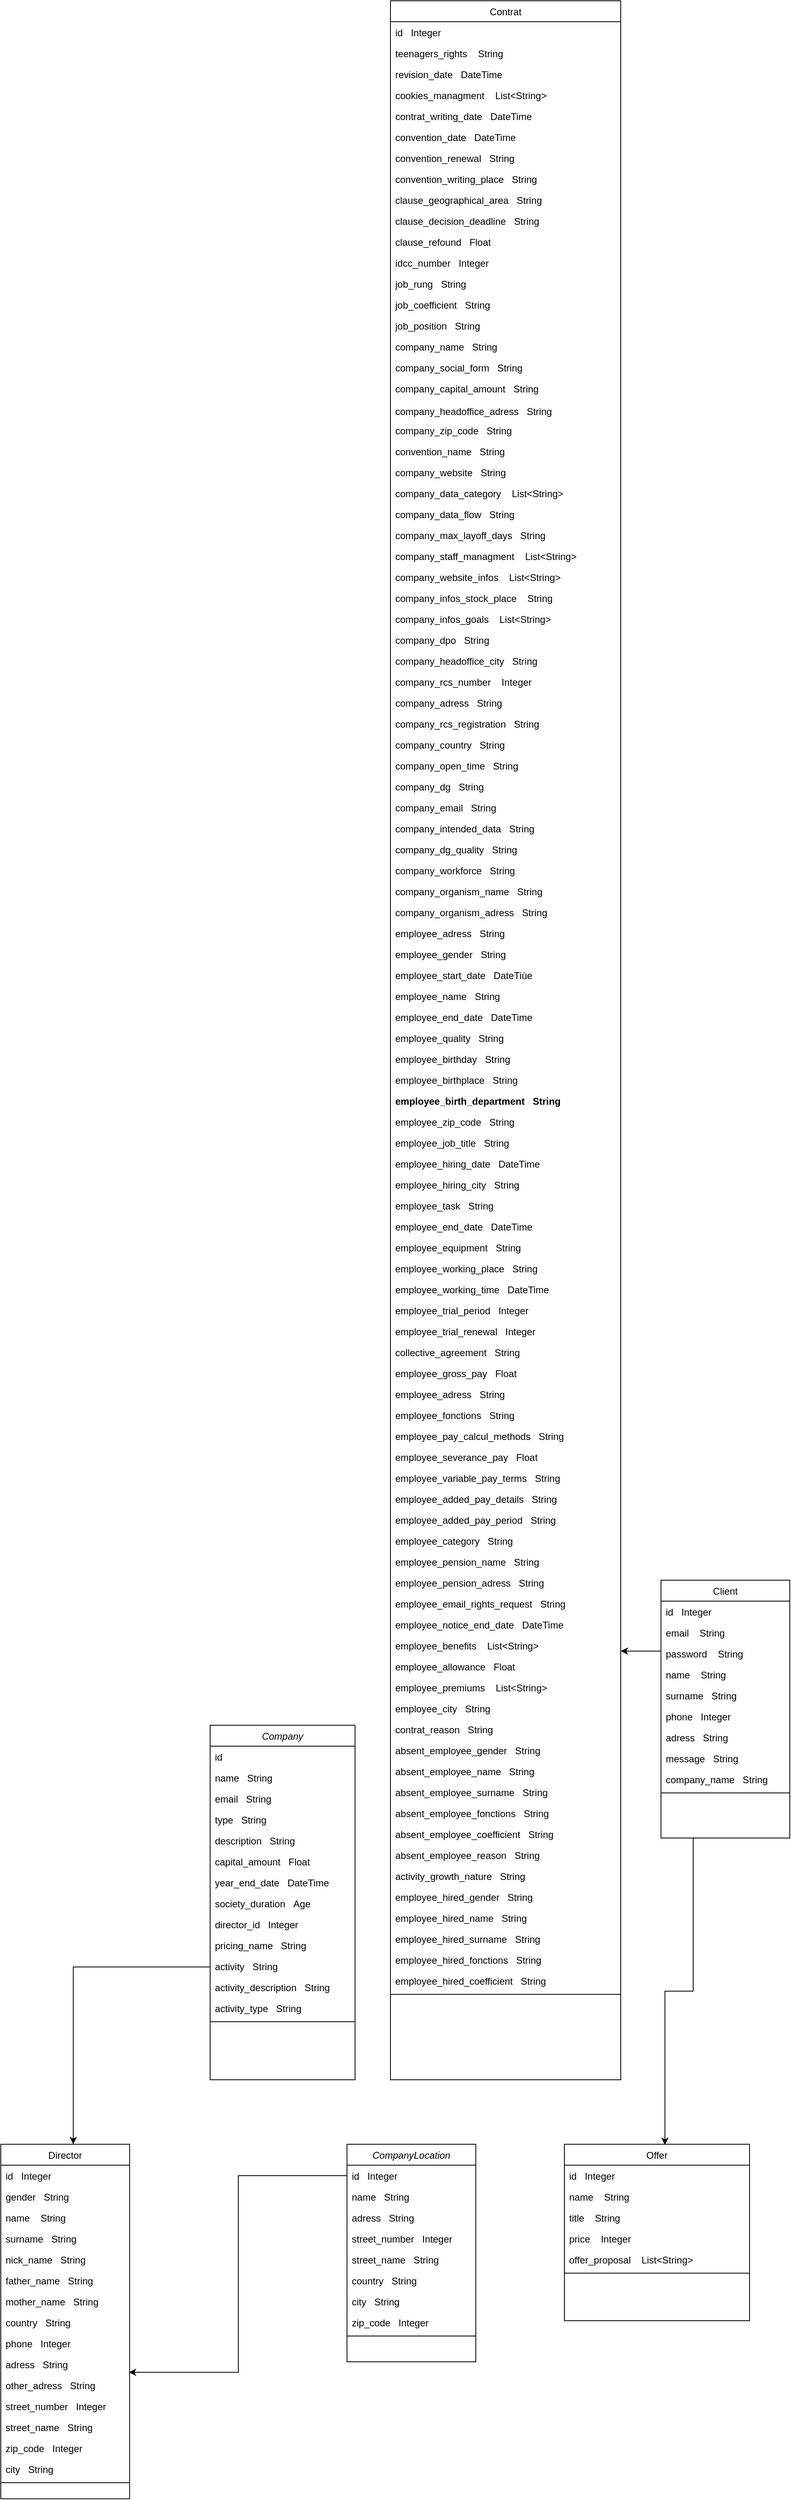 <mxfile version="21.5.0" type="github">
  <diagram id="C5RBs43oDa-KdzZeNtuy" name="Page-1">
    <mxGraphModel dx="1434" dy="3037" grid="1" gridSize="10" guides="1" tooltips="1" connect="1" arrows="1" fold="1" page="1" pageScale="1" pageWidth="827" pageHeight="1169" math="0" shadow="0">
      <root>
        <mxCell id="WIyWlLk6GJQsqaUBKTNV-0" />
        <mxCell id="WIyWlLk6GJQsqaUBKTNV-1" parent="WIyWlLk6GJQsqaUBKTNV-0" />
        <mxCell id="Q6SaiGtCZaNp9TXGjLjc-2" style="edgeStyle=orthogonalEdgeStyle;rounded=0;orthogonalLoop=1;jettySize=auto;html=1;entryX=0.675;entryY=0;entryDx=0;entryDy=0;entryPerimeter=0;exitX=0;exitY=0.269;exitDx=0;exitDy=0;exitPerimeter=0;" edge="1" parent="WIyWlLk6GJQsqaUBKTNV-1" source="3_JIYGMOuchRpUuccZof-4">
          <mxGeometry relative="1" as="geometry">
            <mxPoint x="310" y="383" as="sourcePoint" />
            <mxPoint x="150" y="530" as="targetPoint" />
            <Array as="points">
              <mxPoint x="310" y="310" />
              <mxPoint x="151" y="310" />
            </Array>
          </mxGeometry>
        </mxCell>
        <mxCell id="zkfFHV4jXpPFQw0GAbJ--0" value="Company" style="swimlane;fontStyle=2;align=center;verticalAlign=top;childLayout=stackLayout;horizontal=1;startSize=26;horizontalStack=0;resizeParent=1;resizeLast=0;collapsible=1;marginBottom=0;rounded=0;shadow=0;strokeWidth=1;" parent="WIyWlLk6GJQsqaUBKTNV-1" vertex="1">
          <mxGeometry x="320" y="10" width="180" height="440" as="geometry">
            <mxRectangle x="230" y="140" width="160" height="26" as="alternateBounds" />
          </mxGeometry>
        </mxCell>
        <mxCell id="zkfFHV4jXpPFQw0GAbJ--1" value="id" style="text;align=left;verticalAlign=top;spacingLeft=4;spacingRight=4;overflow=hidden;rotatable=0;points=[[0,0.5],[1,0.5]];portConstraint=eastwest;" parent="zkfFHV4jXpPFQw0GAbJ--0" vertex="1">
          <mxGeometry y="26" width="180" height="26" as="geometry" />
        </mxCell>
        <mxCell id="3_JIYGMOuchRpUuccZof-3" value="name   String" style="text;align=left;verticalAlign=top;spacingLeft=4;spacingRight=4;overflow=hidden;rotatable=0;points=[[0,0.5],[1,0.5]];portConstraint=eastwest;" parent="zkfFHV4jXpPFQw0GAbJ--0" vertex="1">
          <mxGeometry y="52" width="180" height="26" as="geometry" />
        </mxCell>
        <mxCell id="zkfFHV4jXpPFQw0GAbJ--3" value="email   String" style="text;align=left;verticalAlign=top;spacingLeft=4;spacingRight=4;overflow=hidden;rotatable=0;points=[[0,0.5],[1,0.5]];portConstraint=eastwest;rounded=0;shadow=0;html=0;" parent="zkfFHV4jXpPFQw0GAbJ--0" vertex="1">
          <mxGeometry y="78" width="180" height="26" as="geometry" />
        </mxCell>
        <mxCell id="3_JIYGMOuchRpUuccZof-130" value="type   String" style="text;align=left;verticalAlign=top;spacingLeft=4;spacingRight=4;overflow=hidden;rotatable=0;points=[[0,0.5],[1,0.5]];portConstraint=eastwest;rounded=0;shadow=0;html=0;" parent="zkfFHV4jXpPFQw0GAbJ--0" vertex="1">
          <mxGeometry y="104" width="180" height="26" as="geometry" />
        </mxCell>
        <mxCell id="3_JIYGMOuchRpUuccZof-131" value="description   String" style="text;align=left;verticalAlign=top;spacingLeft=4;spacingRight=4;overflow=hidden;rotatable=0;points=[[0,0.5],[1,0.5]];portConstraint=eastwest;rounded=0;shadow=0;html=0;" parent="zkfFHV4jXpPFQw0GAbJ--0" vertex="1">
          <mxGeometry y="130" width="180" height="26" as="geometry" />
        </mxCell>
        <mxCell id="3_JIYGMOuchRpUuccZof-20" value="capital_amount   Float" style="text;align=left;verticalAlign=top;spacingLeft=4;spacingRight=4;overflow=hidden;rotatable=0;points=[[0,0.5],[1,0.5]];portConstraint=eastwest;rounded=0;shadow=0;html=0;" parent="zkfFHV4jXpPFQw0GAbJ--0" vertex="1">
          <mxGeometry y="156" width="180" height="26" as="geometry" />
        </mxCell>
        <mxCell id="3_JIYGMOuchRpUuccZof-90" value="year_end_date   DateTime" style="text;align=left;verticalAlign=top;spacingLeft=4;spacingRight=4;overflow=hidden;rotatable=0;points=[[0,0.5],[1,0.5]];portConstraint=eastwest;rounded=0;shadow=0;html=0;" parent="zkfFHV4jXpPFQw0GAbJ--0" vertex="1">
          <mxGeometry y="182" width="180" height="26" as="geometry" />
        </mxCell>
        <mxCell id="3_JIYGMOuchRpUuccZof-138" value="society_duration   Age" style="text;align=left;verticalAlign=top;spacingLeft=4;spacingRight=4;overflow=hidden;rotatable=0;points=[[0,0.5],[1,0.5]];portConstraint=eastwest;rounded=0;shadow=0;html=0;" parent="zkfFHV4jXpPFQw0GAbJ--0" vertex="1">
          <mxGeometry y="208" width="180" height="26" as="geometry" />
        </mxCell>
        <mxCell id="3_JIYGMOuchRpUuccZof-91" value="director_id   Integer" style="text;align=left;verticalAlign=top;spacingLeft=4;spacingRight=4;overflow=hidden;rotatable=0;points=[[0,0.5],[1,0.5]];portConstraint=eastwest;rounded=0;shadow=0;html=0;" parent="zkfFHV4jXpPFQw0GAbJ--0" vertex="1">
          <mxGeometry y="234" width="180" height="26" as="geometry" />
        </mxCell>
        <mxCell id="3_JIYGMOuchRpUuccZof-140" value="pricing_name   String" style="text;align=left;verticalAlign=top;spacingLeft=4;spacingRight=4;overflow=hidden;rotatable=0;points=[[0,0.5],[1,0.5]];portConstraint=eastwest;rounded=0;shadow=0;html=0;" parent="zkfFHV4jXpPFQw0GAbJ--0" vertex="1">
          <mxGeometry y="260" width="180" height="26" as="geometry" />
        </mxCell>
        <mxCell id="zkfFHV4jXpPFQw0GAbJ--2" value="activity   String" style="text;align=left;verticalAlign=top;spacingLeft=4;spacingRight=4;overflow=hidden;rotatable=0;points=[[0,0.5],[1,0.5]];portConstraint=eastwest;rounded=0;shadow=0;html=0;" parent="zkfFHV4jXpPFQw0GAbJ--0" vertex="1">
          <mxGeometry y="286" width="180" height="26" as="geometry" />
        </mxCell>
        <mxCell id="3_JIYGMOuchRpUuccZof-5" value="activity_description   String" style="text;align=left;verticalAlign=top;spacingLeft=4;spacingRight=4;overflow=hidden;rotatable=0;points=[[0,0.5],[1,0.5]];portConstraint=eastwest;rounded=0;shadow=0;html=0;" parent="zkfFHV4jXpPFQw0GAbJ--0" vertex="1">
          <mxGeometry y="312" width="180" height="26" as="geometry" />
        </mxCell>
        <mxCell id="3_JIYGMOuchRpUuccZof-4" value="activity_type   String" style="text;align=left;verticalAlign=top;spacingLeft=4;spacingRight=4;overflow=hidden;rotatable=0;points=[[0,0.5],[1,0.5]];portConstraint=eastwest;rounded=0;shadow=0;html=0;" parent="zkfFHV4jXpPFQw0GAbJ--0" vertex="1">
          <mxGeometry y="338" width="180" height="26" as="geometry" />
        </mxCell>
        <mxCell id="zkfFHV4jXpPFQw0GAbJ--4" value="" style="line;html=1;strokeWidth=1;align=left;verticalAlign=middle;spacingTop=-1;spacingLeft=3;spacingRight=3;rotatable=0;labelPosition=right;points=[];portConstraint=eastwest;" parent="zkfFHV4jXpPFQw0GAbJ--0" vertex="1">
          <mxGeometry y="364" width="180" height="8" as="geometry" />
        </mxCell>
        <mxCell id="zkfFHV4jXpPFQw0GAbJ--6" value="Director" style="swimlane;fontStyle=0;align=center;verticalAlign=top;childLayout=stackLayout;horizontal=1;startSize=26;horizontalStack=0;resizeParent=1;resizeLast=0;collapsible=1;marginBottom=0;rounded=0;shadow=0;strokeWidth=1;" parent="WIyWlLk6GJQsqaUBKTNV-1" vertex="1">
          <mxGeometry x="60" y="530" width="160" height="440" as="geometry">
            <mxRectangle x="130" y="380" width="160" height="26" as="alternateBounds" />
          </mxGeometry>
        </mxCell>
        <mxCell id="zkfFHV4jXpPFQw0GAbJ--7" value="id   Integer" style="text;align=left;verticalAlign=top;spacingLeft=4;spacingRight=4;overflow=hidden;rotatable=0;points=[[0,0.5],[1,0.5]];portConstraint=eastwest;" parent="zkfFHV4jXpPFQw0GAbJ--6" vertex="1">
          <mxGeometry y="26" width="160" height="26" as="geometry" />
        </mxCell>
        <mxCell id="3_JIYGMOuchRpUuccZof-53" value="gender   String" style="text;align=left;verticalAlign=top;spacingLeft=4;spacingRight=4;overflow=hidden;rotatable=0;points=[[0,0.5],[1,0.5]];portConstraint=eastwest;" parent="zkfFHV4jXpPFQw0GAbJ--6" vertex="1">
          <mxGeometry y="52" width="160" height="26" as="geometry" />
        </mxCell>
        <mxCell id="zkfFHV4jXpPFQw0GAbJ--8" value="name    String" style="text;align=left;verticalAlign=top;spacingLeft=4;spacingRight=4;overflow=hidden;rotatable=0;points=[[0,0.5],[1,0.5]];portConstraint=eastwest;rounded=0;shadow=0;html=0;" parent="zkfFHV4jXpPFQw0GAbJ--6" vertex="1">
          <mxGeometry y="78" width="160" height="26" as="geometry" />
        </mxCell>
        <mxCell id="3_JIYGMOuchRpUuccZof-8" value="surname   String" style="text;align=left;verticalAlign=top;spacingLeft=4;spacingRight=4;overflow=hidden;rotatable=0;points=[[0,0.5],[1,0.5]];portConstraint=eastwest;rounded=0;shadow=0;html=0;" parent="zkfFHV4jXpPFQw0GAbJ--6" vertex="1">
          <mxGeometry y="104" width="160" height="26" as="geometry" />
        </mxCell>
        <mxCell id="3_JIYGMOuchRpUuccZof-9" value="nick_name   String" style="text;align=left;verticalAlign=top;spacingLeft=4;spacingRight=4;overflow=hidden;rotatable=0;points=[[0,0.5],[1,0.5]];portConstraint=eastwest;rounded=0;shadow=0;html=0;" parent="zkfFHV4jXpPFQw0GAbJ--6" vertex="1">
          <mxGeometry y="130" width="160" height="26" as="geometry" />
        </mxCell>
        <mxCell id="3_JIYGMOuchRpUuccZof-10" value="father_name   String" style="text;align=left;verticalAlign=top;spacingLeft=4;spacingRight=4;overflow=hidden;rotatable=0;points=[[0,0.5],[1,0.5]];portConstraint=eastwest;rounded=0;shadow=0;html=0;" parent="zkfFHV4jXpPFQw0GAbJ--6" vertex="1">
          <mxGeometry y="156" width="160" height="26" as="geometry" />
        </mxCell>
        <mxCell id="3_JIYGMOuchRpUuccZof-11" value="mother_name   String" style="text;align=left;verticalAlign=top;spacingLeft=4;spacingRight=4;overflow=hidden;rotatable=0;points=[[0,0.5],[1,0.5]];portConstraint=eastwest;rounded=0;shadow=0;html=0;" parent="zkfFHV4jXpPFQw0GAbJ--6" vertex="1">
          <mxGeometry y="182" width="160" height="26" as="geometry" />
        </mxCell>
        <mxCell id="3_JIYGMOuchRpUuccZof-13" value="country   String" style="text;align=left;verticalAlign=top;spacingLeft=4;spacingRight=4;overflow=hidden;rotatable=0;points=[[0,0.5],[1,0.5]];portConstraint=eastwest;rounded=0;shadow=0;html=0;" parent="zkfFHV4jXpPFQw0GAbJ--6" vertex="1">
          <mxGeometry y="208" width="160" height="26" as="geometry" />
        </mxCell>
        <mxCell id="3_JIYGMOuchRpUuccZof-109" value="phone   Integer" style="text;align=left;verticalAlign=top;spacingLeft=4;spacingRight=4;overflow=hidden;rotatable=0;points=[[0,0.5],[1,0.5]];portConstraint=eastwest;rounded=0;shadow=0;html=0;" parent="zkfFHV4jXpPFQw0GAbJ--6" vertex="1">
          <mxGeometry y="234" width="160" height="26" as="geometry" />
        </mxCell>
        <mxCell id="3_JIYGMOuchRpUuccZof-14" value="adress   String" style="text;align=left;verticalAlign=top;spacingLeft=4;spacingRight=4;overflow=hidden;rotatable=0;points=[[0,0.5],[1,0.5]];portConstraint=eastwest;rounded=0;shadow=0;html=0;" parent="zkfFHV4jXpPFQw0GAbJ--6" vertex="1">
          <mxGeometry y="260" width="160" height="26" as="geometry" />
        </mxCell>
        <mxCell id="3_JIYGMOuchRpUuccZof-15" value="other_adress   String" style="text;align=left;verticalAlign=top;spacingLeft=4;spacingRight=4;overflow=hidden;rotatable=0;points=[[0,0.5],[1,0.5]];portConstraint=eastwest;rounded=0;shadow=0;html=0;" parent="zkfFHV4jXpPFQw0GAbJ--6" vertex="1">
          <mxGeometry y="286" width="160" height="26" as="geometry" />
        </mxCell>
        <mxCell id="3_JIYGMOuchRpUuccZof-16" value="street_number   Integer" style="text;align=left;verticalAlign=top;spacingLeft=4;spacingRight=4;overflow=hidden;rotatable=0;points=[[0,0.5],[1,0.5]];portConstraint=eastwest;rounded=0;shadow=0;html=0;" parent="zkfFHV4jXpPFQw0GAbJ--6" vertex="1">
          <mxGeometry y="312" width="160" height="26" as="geometry" />
        </mxCell>
        <mxCell id="3_JIYGMOuchRpUuccZof-18" value="street_name   String" style="text;align=left;verticalAlign=top;spacingLeft=4;spacingRight=4;overflow=hidden;rotatable=0;points=[[0,0.5],[1,0.5]];portConstraint=eastwest;rounded=0;shadow=0;html=0;" parent="zkfFHV4jXpPFQw0GAbJ--6" vertex="1">
          <mxGeometry y="338" width="160" height="26" as="geometry" />
        </mxCell>
        <mxCell id="3_JIYGMOuchRpUuccZof-19" value="zip_code   Integer" style="text;align=left;verticalAlign=top;spacingLeft=4;spacingRight=4;overflow=hidden;rotatable=0;points=[[0,0.5],[1,0.5]];portConstraint=eastwest;rounded=0;shadow=0;html=0;" parent="zkfFHV4jXpPFQw0GAbJ--6" vertex="1">
          <mxGeometry y="364" width="160" height="26" as="geometry" />
        </mxCell>
        <mxCell id="3_JIYGMOuchRpUuccZof-17" value="city   String" style="text;align=left;verticalAlign=top;spacingLeft=4;spacingRight=4;overflow=hidden;rotatable=0;points=[[0,0.5],[1,0.5]];portConstraint=eastwest;rounded=0;shadow=0;html=0;" parent="zkfFHV4jXpPFQw0GAbJ--6" vertex="1">
          <mxGeometry y="390" width="160" height="26" as="geometry" />
        </mxCell>
        <mxCell id="zkfFHV4jXpPFQw0GAbJ--9" value="" style="line;html=1;strokeWidth=1;align=left;verticalAlign=middle;spacingTop=-1;spacingLeft=3;spacingRight=3;rotatable=0;labelPosition=right;points=[];portConstraint=eastwest;" parent="zkfFHV4jXpPFQw0GAbJ--6" vertex="1">
          <mxGeometry y="416" width="160" height="8" as="geometry" />
        </mxCell>
        <mxCell id="3_JIYGMOuchRpUuccZof-56" value="CompanyLocation" style="swimlane;fontStyle=2;align=center;verticalAlign=top;childLayout=stackLayout;horizontal=1;startSize=26;horizontalStack=0;resizeParent=1;resizeLast=0;collapsible=1;marginBottom=0;rounded=0;shadow=0;strokeWidth=1;" parent="WIyWlLk6GJQsqaUBKTNV-1" vertex="1">
          <mxGeometry x="490" y="530" width="160" height="270" as="geometry">
            <mxRectangle x="230" y="140" width="160" height="26" as="alternateBounds" />
          </mxGeometry>
        </mxCell>
        <mxCell id="3_JIYGMOuchRpUuccZof-57" value="id   Integer" style="text;align=left;verticalAlign=top;spacingLeft=4;spacingRight=4;overflow=hidden;rotatable=0;points=[[0,0.5],[1,0.5]];portConstraint=eastwest;" parent="3_JIYGMOuchRpUuccZof-56" vertex="1">
          <mxGeometry y="26" width="160" height="26" as="geometry" />
        </mxCell>
        <mxCell id="3_JIYGMOuchRpUuccZof-58" value="name   String" style="text;align=left;verticalAlign=top;spacingLeft=4;spacingRight=4;overflow=hidden;rotatable=0;points=[[0,0.5],[1,0.5]];portConstraint=eastwest;" parent="3_JIYGMOuchRpUuccZof-56" vertex="1">
          <mxGeometry y="52" width="160" height="26" as="geometry" />
        </mxCell>
        <mxCell id="3_JIYGMOuchRpUuccZof-59" value="adress   String" style="text;align=left;verticalAlign=top;spacingLeft=4;spacingRight=4;overflow=hidden;rotatable=0;points=[[0,0.5],[1,0.5]];portConstraint=eastwest;rounded=0;shadow=0;html=0;" parent="3_JIYGMOuchRpUuccZof-56" vertex="1">
          <mxGeometry y="78" width="160" height="26" as="geometry" />
        </mxCell>
        <mxCell id="3_JIYGMOuchRpUuccZof-84" value="street_number   Integer" style="text;align=left;verticalAlign=top;spacingLeft=4;spacingRight=4;overflow=hidden;rotatable=0;points=[[0,0.5],[1,0.5]];portConstraint=eastwest;rounded=0;shadow=0;html=0;" parent="3_JIYGMOuchRpUuccZof-56" vertex="1">
          <mxGeometry y="104" width="160" height="26" as="geometry" />
        </mxCell>
        <mxCell id="3_JIYGMOuchRpUuccZof-85" value="street_name   String" style="text;align=left;verticalAlign=top;spacingLeft=4;spacingRight=4;overflow=hidden;rotatable=0;points=[[0,0.5],[1,0.5]];portConstraint=eastwest;rounded=0;shadow=0;html=0;" parent="3_JIYGMOuchRpUuccZof-56" vertex="1">
          <mxGeometry y="130" width="160" height="26" as="geometry" />
        </mxCell>
        <mxCell id="3_JIYGMOuchRpUuccZof-82" value="country   String" style="text;align=left;verticalAlign=top;spacingLeft=4;spacingRight=4;overflow=hidden;rotatable=0;points=[[0,0.5],[1,0.5]];portConstraint=eastwest;" parent="3_JIYGMOuchRpUuccZof-56" vertex="1">
          <mxGeometry y="156" width="160" height="26" as="geometry" />
        </mxCell>
        <mxCell id="3_JIYGMOuchRpUuccZof-87" value="city   String" style="text;align=left;verticalAlign=top;spacingLeft=4;spacingRight=4;overflow=hidden;rotatable=0;points=[[0,0.5],[1,0.5]];portConstraint=eastwest;" parent="3_JIYGMOuchRpUuccZof-56" vertex="1">
          <mxGeometry y="182" width="160" height="26" as="geometry" />
        </mxCell>
        <mxCell id="3_JIYGMOuchRpUuccZof-86" value="zip_code   Integer" style="text;align=left;verticalAlign=top;spacingLeft=4;spacingRight=4;overflow=hidden;rotatable=0;points=[[0,0.5],[1,0.5]];portConstraint=eastwest;rounded=0;shadow=0;html=0;" parent="3_JIYGMOuchRpUuccZof-56" vertex="1">
          <mxGeometry y="208" width="160" height="26" as="geometry" />
        </mxCell>
        <mxCell id="3_JIYGMOuchRpUuccZof-60" value="" style="line;html=1;strokeWidth=1;align=left;verticalAlign=middle;spacingTop=-1;spacingLeft=3;spacingRight=3;rotatable=0;labelPosition=right;points=[];portConstraint=eastwest;" parent="3_JIYGMOuchRpUuccZof-56" vertex="1">
          <mxGeometry y="234" width="160" height="8" as="geometry" />
        </mxCell>
        <mxCell id="3_JIYGMOuchRpUuccZof-92" value="Offer" style="swimlane;fontStyle=0;align=center;verticalAlign=top;childLayout=stackLayout;horizontal=1;startSize=26;horizontalStack=0;resizeParent=1;resizeLast=0;collapsible=1;marginBottom=0;rounded=0;shadow=0;strokeWidth=1;" parent="WIyWlLk6GJQsqaUBKTNV-1" vertex="1">
          <mxGeometry x="760" y="530" width="230" height="219" as="geometry">
            <mxRectangle x="630" y="30" width="160" height="26" as="alternateBounds" />
          </mxGeometry>
        </mxCell>
        <mxCell id="3_JIYGMOuchRpUuccZof-93" value="id   Integer" style="text;align=left;verticalAlign=top;spacingLeft=4;spacingRight=4;overflow=hidden;rotatable=0;points=[[0,0.5],[1,0.5]];portConstraint=eastwest;" parent="3_JIYGMOuchRpUuccZof-92" vertex="1">
          <mxGeometry y="26" width="230" height="26" as="geometry" />
        </mxCell>
        <mxCell id="3_JIYGMOuchRpUuccZof-129" value="name    String" style="text;align=left;verticalAlign=top;spacingLeft=4;spacingRight=4;overflow=hidden;rotatable=0;points=[[0,0.5],[1,0.5]];portConstraint=eastwest;rounded=0;shadow=0;html=0;" parent="3_JIYGMOuchRpUuccZof-92" vertex="1">
          <mxGeometry y="52" width="230" height="26" as="geometry" />
        </mxCell>
        <mxCell id="3_JIYGMOuchRpUuccZof-94" value="title    String" style="text;align=left;verticalAlign=top;spacingLeft=4;spacingRight=4;overflow=hidden;rotatable=0;points=[[0,0.5],[1,0.5]];portConstraint=eastwest;rounded=0;shadow=0;html=0;" parent="3_JIYGMOuchRpUuccZof-92" vertex="1">
          <mxGeometry y="78" width="230" height="26" as="geometry" />
        </mxCell>
        <mxCell id="3_JIYGMOuchRpUuccZof-95" value="price    Integer" style="text;align=left;verticalAlign=top;spacingLeft=4;spacingRight=4;overflow=hidden;rotatable=0;points=[[0,0.5],[1,0.5]];portConstraint=eastwest;rounded=0;shadow=0;html=0;" parent="3_JIYGMOuchRpUuccZof-92" vertex="1">
          <mxGeometry y="104" width="230" height="26" as="geometry" />
        </mxCell>
        <mxCell id="3_JIYGMOuchRpUuccZof-96" value="offer_proposal    List&lt;String&gt;" style="text;align=left;verticalAlign=top;spacingLeft=4;spacingRight=4;overflow=hidden;rotatable=0;points=[[0,0.5],[1,0.5]];portConstraint=eastwest;rounded=0;shadow=0;html=0;" parent="3_JIYGMOuchRpUuccZof-92" vertex="1">
          <mxGeometry y="130" width="230" height="26" as="geometry" />
        </mxCell>
        <mxCell id="3_JIYGMOuchRpUuccZof-97" value="" style="line;html=1;strokeWidth=1;align=left;verticalAlign=middle;spacingTop=-1;spacingLeft=3;spacingRight=3;rotatable=0;labelPosition=right;points=[];portConstraint=eastwest;" parent="3_JIYGMOuchRpUuccZof-92" vertex="1">
          <mxGeometry y="156" width="230" height="8" as="geometry" />
        </mxCell>
        <mxCell id="Q6SaiGtCZaNp9TXGjLjc-1" style="edgeStyle=orthogonalEdgeStyle;rounded=0;orthogonalLoop=1;jettySize=auto;html=1;exitX=0.25;exitY=1;exitDx=0;exitDy=0;entryX=0.543;entryY=0.004;entryDx=0;entryDy=0;entryPerimeter=0;" edge="1" parent="WIyWlLk6GJQsqaUBKTNV-1" source="3_JIYGMOuchRpUuccZof-100" target="3_JIYGMOuchRpUuccZof-92">
          <mxGeometry relative="1" as="geometry" />
        </mxCell>
        <mxCell id="3_JIYGMOuchRpUuccZof-100" value="Client" style="swimlane;fontStyle=0;align=center;verticalAlign=top;childLayout=stackLayout;horizontal=1;startSize=26;horizontalStack=0;resizeParent=1;resizeLast=0;collapsible=1;marginBottom=0;rounded=0;shadow=0;strokeWidth=1;" parent="WIyWlLk6GJQsqaUBKTNV-1" vertex="1">
          <mxGeometry x="880" y="-170" width="160" height="320" as="geometry">
            <mxRectangle x="630" y="30" width="160" height="26" as="alternateBounds" />
          </mxGeometry>
        </mxCell>
        <mxCell id="3_JIYGMOuchRpUuccZof-101" value="id   Integer" style="text;align=left;verticalAlign=top;spacingLeft=4;spacingRight=4;overflow=hidden;rotatable=0;points=[[0,0.5],[1,0.5]];portConstraint=eastwest;" parent="3_JIYGMOuchRpUuccZof-100" vertex="1">
          <mxGeometry y="26" width="160" height="26" as="geometry" />
        </mxCell>
        <mxCell id="3_JIYGMOuchRpUuccZof-103" value="email    String" style="text;align=left;verticalAlign=top;spacingLeft=4;spacingRight=4;overflow=hidden;rotatable=0;points=[[0,0.5],[1,0.5]];portConstraint=eastwest;rounded=0;shadow=0;html=0;" parent="3_JIYGMOuchRpUuccZof-100" vertex="1">
          <mxGeometry y="52" width="160" height="26" as="geometry" />
        </mxCell>
        <mxCell id="3_JIYGMOuchRpUuccZof-127" style="edgeStyle=orthogonalEdgeStyle;rounded=0;orthogonalLoop=1;jettySize=auto;html=1;exitX=0;exitY=0.5;exitDx=0;exitDy=0;entryX=1;entryY=0.5;entryDx=0;entryDy=0;" parent="3_JIYGMOuchRpUuccZof-100" edge="1">
          <mxGeometry relative="1" as="geometry">
            <mxPoint y="85" as="sourcePoint" />
            <mxPoint x="-50" y="88" as="targetPoint" />
            <Array as="points">
              <mxPoint y="88" />
            </Array>
          </mxGeometry>
        </mxCell>
        <mxCell id="3_JIYGMOuchRpUuccZof-102" value="password    String" style="text;align=left;verticalAlign=top;spacingLeft=4;spacingRight=4;overflow=hidden;rotatable=0;points=[[0,0.5],[1,0.5]];portConstraint=eastwest;rounded=0;shadow=0;html=0;" parent="3_JIYGMOuchRpUuccZof-100" vertex="1">
          <mxGeometry y="78" width="160" height="26" as="geometry" />
        </mxCell>
        <mxCell id="3_JIYGMOuchRpUuccZof-110" value="name    String" style="text;align=left;verticalAlign=top;spacingLeft=4;spacingRight=4;overflow=hidden;rotatable=0;points=[[0,0.5],[1,0.5]];portConstraint=eastwest;rounded=0;shadow=0;html=0;" parent="3_JIYGMOuchRpUuccZof-100" vertex="1">
          <mxGeometry y="104" width="160" height="26" as="geometry" />
        </mxCell>
        <mxCell id="3_JIYGMOuchRpUuccZof-116" value="surname   String" style="text;align=left;verticalAlign=top;spacingLeft=4;spacingRight=4;overflow=hidden;rotatable=0;points=[[0,0.5],[1,0.5]];portConstraint=eastwest;rounded=0;shadow=0;html=0;" parent="3_JIYGMOuchRpUuccZof-100" vertex="1">
          <mxGeometry y="130" width="160" height="26" as="geometry" />
        </mxCell>
        <mxCell id="3_JIYGMOuchRpUuccZof-112" value="phone   Integer" style="text;align=left;verticalAlign=top;spacingLeft=4;spacingRight=4;overflow=hidden;rotatable=0;points=[[0,0.5],[1,0.5]];portConstraint=eastwest;rounded=0;shadow=0;html=0;" parent="3_JIYGMOuchRpUuccZof-100" vertex="1">
          <mxGeometry y="156" width="160" height="26" as="geometry" />
        </mxCell>
        <mxCell id="3_JIYGMOuchRpUuccZof-113" value="adress   String" style="text;align=left;verticalAlign=top;spacingLeft=4;spacingRight=4;overflow=hidden;rotatable=0;points=[[0,0.5],[1,0.5]];portConstraint=eastwest;rounded=0;shadow=0;html=0;" parent="3_JIYGMOuchRpUuccZof-100" vertex="1">
          <mxGeometry y="182" width="160" height="26" as="geometry" />
        </mxCell>
        <mxCell id="3_JIYGMOuchRpUuccZof-115" value="message   String" style="text;align=left;verticalAlign=top;spacingLeft=4;spacingRight=4;overflow=hidden;rotatable=0;points=[[0,0.5],[1,0.5]];portConstraint=eastwest;rounded=0;shadow=0;html=0;" parent="3_JIYGMOuchRpUuccZof-100" vertex="1">
          <mxGeometry y="208" width="160" height="26" as="geometry" />
        </mxCell>
        <mxCell id="3_JIYGMOuchRpUuccZof-114" value="company_name   String" style="text;align=left;verticalAlign=top;spacingLeft=4;spacingRight=4;overflow=hidden;rotatable=0;points=[[0,0.5],[1,0.5]];portConstraint=eastwest;rounded=0;shadow=0;html=0;" parent="3_JIYGMOuchRpUuccZof-100" vertex="1">
          <mxGeometry y="234" width="160" height="26" as="geometry" />
        </mxCell>
        <mxCell id="3_JIYGMOuchRpUuccZof-105" value="" style="line;html=1;strokeWidth=1;align=left;verticalAlign=middle;spacingTop=-1;spacingLeft=3;spacingRight=3;rotatable=0;labelPosition=right;points=[];portConstraint=eastwest;" parent="3_JIYGMOuchRpUuccZof-100" vertex="1">
          <mxGeometry y="260" width="160" height="8" as="geometry" />
        </mxCell>
        <mxCell id="3_JIYGMOuchRpUuccZof-132" value="Contrat" style="swimlane;fontStyle=0;align=center;verticalAlign=top;childLayout=stackLayout;horizontal=1;startSize=26;horizontalStack=0;resizeParent=1;resizeLast=0;collapsible=1;marginBottom=0;rounded=0;shadow=0;strokeWidth=1;" parent="WIyWlLk6GJQsqaUBKTNV-1" vertex="1">
          <mxGeometry x="544" y="-2130" width="286" height="2580" as="geometry">
            <mxRectangle x="630" y="30" width="160" height="26" as="alternateBounds" />
          </mxGeometry>
        </mxCell>
        <mxCell id="3_JIYGMOuchRpUuccZof-133" value="id   Integer" style="text;align=left;verticalAlign=top;spacingLeft=4;spacingRight=4;overflow=hidden;rotatable=0;points=[[0,0.5],[1,0.5]];portConstraint=eastwest;" parent="3_JIYGMOuchRpUuccZof-132" vertex="1">
          <mxGeometry y="26" width="286" height="26" as="geometry" />
        </mxCell>
        <mxCell id="3_JIYGMOuchRpUuccZof-239" value="teenagers_rights    String" style="text;align=left;verticalAlign=top;spacingLeft=4;spacingRight=4;overflow=hidden;rotatable=0;points=[[0,0.5],[1,0.5]];portConstraint=eastwest;rounded=0;shadow=0;html=0;" parent="3_JIYGMOuchRpUuccZof-132" vertex="1">
          <mxGeometry y="52" width="286" height="26" as="geometry" />
        </mxCell>
        <mxCell id="3_JIYGMOuchRpUuccZof-222" value="revision_date   DateTime" style="text;align=left;verticalAlign=top;spacingLeft=4;spacingRight=4;overflow=hidden;rotatable=0;points=[[0,0.5],[1,0.5]];portConstraint=eastwest;rounded=0;shadow=0;html=0;" parent="3_JIYGMOuchRpUuccZof-132" vertex="1">
          <mxGeometry y="78" width="286" height="26" as="geometry" />
        </mxCell>
        <mxCell id="3_JIYGMOuchRpUuccZof-241" value="cookies_managment    List&lt;String&gt;" style="text;align=left;verticalAlign=top;spacingLeft=4;spacingRight=4;overflow=hidden;rotatable=0;points=[[0,0.5],[1,0.5]];portConstraint=eastwest;rounded=0;shadow=0;html=0;" parent="3_JIYGMOuchRpUuccZof-132" vertex="1">
          <mxGeometry y="104" width="286" height="26" as="geometry" />
        </mxCell>
        <mxCell id="3_JIYGMOuchRpUuccZof-206" value="contrat_writing_date   DateTime" style="text;align=left;verticalAlign=top;spacingLeft=4;spacingRight=4;overflow=hidden;rotatable=0;points=[[0,0.5],[1,0.5]];portConstraint=eastwest;rounded=0;shadow=0;html=0;" parent="3_JIYGMOuchRpUuccZof-132" vertex="1">
          <mxGeometry y="130" width="286" height="26" as="geometry" />
        </mxCell>
        <mxCell id="3_JIYGMOuchRpUuccZof-205" value="convention_date   DateTime" style="text;align=left;verticalAlign=top;spacingLeft=4;spacingRight=4;overflow=hidden;rotatable=0;points=[[0,0.5],[1,0.5]];portConstraint=eastwest;rounded=0;shadow=0;html=0;" parent="3_JIYGMOuchRpUuccZof-132" vertex="1">
          <mxGeometry y="156" width="286" height="26" as="geometry" />
        </mxCell>
        <mxCell id="3_JIYGMOuchRpUuccZof-203" value="convention_renewal   String" style="text;align=left;verticalAlign=top;spacingLeft=4;spacingRight=4;overflow=hidden;rotatable=0;points=[[0,0.5],[1,0.5]];portConstraint=eastwest;rounded=0;shadow=0;html=0;" parent="3_JIYGMOuchRpUuccZof-132" vertex="1">
          <mxGeometry y="182" width="286" height="26" as="geometry" />
        </mxCell>
        <mxCell id="3_JIYGMOuchRpUuccZof-207" value="convention_writing_place   String" style="text;align=left;verticalAlign=top;spacingLeft=4;spacingRight=4;overflow=hidden;rotatable=0;points=[[0,0.5],[1,0.5]];portConstraint=eastwest;rounded=0;shadow=0;html=0;" parent="3_JIYGMOuchRpUuccZof-132" vertex="1">
          <mxGeometry y="208" width="286" height="26" as="geometry" />
        </mxCell>
        <mxCell id="3_JIYGMOuchRpUuccZof-209" value="clause_geographical_area   String" style="text;align=left;verticalAlign=top;spacingLeft=4;spacingRight=4;overflow=hidden;rotatable=0;points=[[0,0.5],[1,0.5]];portConstraint=eastwest;rounded=0;shadow=0;html=0;" parent="3_JIYGMOuchRpUuccZof-132" vertex="1">
          <mxGeometry y="234" width="286" height="26" as="geometry" />
        </mxCell>
        <mxCell id="3_JIYGMOuchRpUuccZof-211" value="clause_decision_deadline   String" style="text;align=left;verticalAlign=top;spacingLeft=4;spacingRight=4;overflow=hidden;rotatable=0;points=[[0,0.5],[1,0.5]];portConstraint=eastwest;rounded=0;shadow=0;html=0;" parent="3_JIYGMOuchRpUuccZof-132" vertex="1">
          <mxGeometry y="260" width="286" height="26" as="geometry" />
        </mxCell>
        <mxCell id="3_JIYGMOuchRpUuccZof-212" value="clause_refound   Float" style="text;align=left;verticalAlign=top;spacingLeft=4;spacingRight=4;overflow=hidden;rotatable=0;points=[[0,0.5],[1,0.5]];portConstraint=eastwest;rounded=0;shadow=0;html=0;" parent="3_JIYGMOuchRpUuccZof-132" vertex="1">
          <mxGeometry y="286" width="286" height="26" as="geometry" />
        </mxCell>
        <mxCell id="3_JIYGMOuchRpUuccZof-166" value="idcc_number   Integer" style="text;align=left;verticalAlign=top;spacingLeft=4;spacingRight=4;overflow=hidden;rotatable=0;points=[[0,0.5],[1,0.5]];portConstraint=eastwest;rounded=0;shadow=0;html=0;" parent="3_JIYGMOuchRpUuccZof-132" vertex="1">
          <mxGeometry y="312" width="286" height="26" as="geometry" />
        </mxCell>
        <mxCell id="3_JIYGMOuchRpUuccZof-173" value="job_rung   String" style="text;align=left;verticalAlign=top;spacingLeft=4;spacingRight=4;overflow=hidden;rotatable=0;points=[[0,0.5],[1,0.5]];portConstraint=eastwest;rounded=0;shadow=0;html=0;" parent="3_JIYGMOuchRpUuccZof-132" vertex="1">
          <mxGeometry y="338" width="286" height="26" as="geometry" />
        </mxCell>
        <mxCell id="Q6SaiGtCZaNp9TXGjLjc-7" value="job_coefficient   String" style="text;align=left;verticalAlign=top;spacingLeft=4;spacingRight=4;overflow=hidden;rotatable=0;points=[[0,0.5],[1,0.5]];portConstraint=eastwest;rounded=0;shadow=0;html=0;" vertex="1" parent="3_JIYGMOuchRpUuccZof-132">
          <mxGeometry y="364" width="286" height="26" as="geometry" />
        </mxCell>
        <mxCell id="3_JIYGMOuchRpUuccZof-174" value="job_position   String" style="text;align=left;verticalAlign=top;spacingLeft=4;spacingRight=4;overflow=hidden;rotatable=0;points=[[0,0.5],[1,0.5]];portConstraint=eastwest;rounded=0;shadow=0;html=0;" parent="3_JIYGMOuchRpUuccZof-132" vertex="1">
          <mxGeometry y="390" width="286" height="26" as="geometry" />
        </mxCell>
        <mxCell id="3_JIYGMOuchRpUuccZof-136" value="company_name   String" style="text;align=left;verticalAlign=top;spacingLeft=4;spacingRight=4;overflow=hidden;rotatable=0;points=[[0,0.5],[1,0.5]];portConstraint=eastwest;rounded=0;shadow=0;html=0;" parent="3_JIYGMOuchRpUuccZof-132" vertex="1">
          <mxGeometry y="416" width="286" height="26" as="geometry" />
        </mxCell>
        <mxCell id="3_JIYGMOuchRpUuccZof-142" value="company_social_form   String" style="text;align=left;verticalAlign=top;spacingLeft=4;spacingRight=4;overflow=hidden;rotatable=0;points=[[0,0.5],[1,0.5]];portConstraint=eastwest;rounded=0;shadow=0;html=0;" parent="3_JIYGMOuchRpUuccZof-132" vertex="1">
          <mxGeometry y="442" width="286" height="26" as="geometry" />
        </mxCell>
        <mxCell id="3_JIYGMOuchRpUuccZof-143" value="company_capital_amount   String" style="text;align=left;verticalAlign=top;spacingLeft=4;spacingRight=4;overflow=hidden;rotatable=0;points=[[0,0.5],[1,0.5]];portConstraint=eastwest;rounded=0;shadow=0;html=0;" parent="3_JIYGMOuchRpUuccZof-132" vertex="1">
          <mxGeometry y="468" width="286" height="28" as="geometry" />
        </mxCell>
        <mxCell id="3_JIYGMOuchRpUuccZof-144" value="company_headoffice_adress   String" style="text;align=left;verticalAlign=top;spacingLeft=4;spacingRight=4;overflow=hidden;rotatable=0;points=[[0,0.5],[1,0.5]];portConstraint=eastwest;rounded=0;shadow=0;html=0;" parent="3_JIYGMOuchRpUuccZof-132" vertex="1">
          <mxGeometry y="496" width="286" height="24" as="geometry" />
        </mxCell>
        <mxCell id="3_JIYGMOuchRpUuccZof-141" value="company_zip_code   String" style="text;align=left;verticalAlign=top;spacingLeft=4;spacingRight=4;overflow=hidden;rotatable=0;points=[[0,0.5],[1,0.5]];portConstraint=eastwest;rounded=0;shadow=0;html=0;" parent="3_JIYGMOuchRpUuccZof-132" vertex="1">
          <mxGeometry y="520" width="286" height="26" as="geometry" />
        </mxCell>
        <mxCell id="3_JIYGMOuchRpUuccZof-202" value="convention_name   String" style="text;align=left;verticalAlign=top;spacingLeft=4;spacingRight=4;overflow=hidden;rotatable=0;points=[[0,0.5],[1,0.5]];portConstraint=eastwest;rounded=0;shadow=0;html=0;" parent="3_JIYGMOuchRpUuccZof-132" vertex="1">
          <mxGeometry y="546" width="286" height="26" as="geometry" />
        </mxCell>
        <mxCell id="3_JIYGMOuchRpUuccZof-231" value="company_website   String" style="text;align=left;verticalAlign=top;spacingLeft=4;spacingRight=4;overflow=hidden;rotatable=0;points=[[0,0.5],[1,0.5]];portConstraint=eastwest;rounded=0;shadow=0;html=0;" parent="3_JIYGMOuchRpUuccZof-132" vertex="1">
          <mxGeometry y="572" width="286" height="26" as="geometry" />
        </mxCell>
        <mxCell id="3_JIYGMOuchRpUuccZof-232" value="company_data_category    List&lt;String&gt;" style="text;align=left;verticalAlign=top;spacingLeft=4;spacingRight=4;overflow=hidden;rotatable=0;points=[[0,0.5],[1,0.5]];portConstraint=eastwest;rounded=0;shadow=0;html=0;" parent="3_JIYGMOuchRpUuccZof-132" vertex="1">
          <mxGeometry y="598" width="286" height="26" as="geometry" />
        </mxCell>
        <mxCell id="3_JIYGMOuchRpUuccZof-230" value="company_data_flow   String" style="text;align=left;verticalAlign=top;spacingLeft=4;spacingRight=4;overflow=hidden;rotatable=0;points=[[0,0.5],[1,0.5]];portConstraint=eastwest;rounded=0;shadow=0;html=0;" parent="3_JIYGMOuchRpUuccZof-132" vertex="1">
          <mxGeometry y="624" width="286" height="26" as="geometry" />
        </mxCell>
        <mxCell id="3_JIYGMOuchRpUuccZof-372" value="company_max_layoff_days   String" style="text;align=left;verticalAlign=top;spacingLeft=4;spacingRight=4;overflow=hidden;rotatable=0;points=[[0,0.5],[1,0.5]];portConstraint=eastwest;rounded=0;shadow=0;html=0;" parent="3_JIYGMOuchRpUuccZof-132" vertex="1">
          <mxGeometry y="650" width="286" height="26" as="geometry" />
        </mxCell>
        <mxCell id="3_JIYGMOuchRpUuccZof-235" value="company_staff_managment    List&lt;String&gt;" style="text;align=left;verticalAlign=top;spacingLeft=4;spacingRight=4;overflow=hidden;rotatable=0;points=[[0,0.5],[1,0.5]];portConstraint=eastwest;rounded=0;shadow=0;html=0;" parent="3_JIYGMOuchRpUuccZof-132" vertex="1">
          <mxGeometry y="676" width="286" height="26" as="geometry" />
        </mxCell>
        <mxCell id="3_JIYGMOuchRpUuccZof-236" value="company_website_infos    List&lt;String&gt;" style="text;align=left;verticalAlign=top;spacingLeft=4;spacingRight=4;overflow=hidden;rotatable=0;points=[[0,0.5],[1,0.5]];portConstraint=eastwest;rounded=0;shadow=0;html=0;" parent="3_JIYGMOuchRpUuccZof-132" vertex="1">
          <mxGeometry y="702" width="286" height="26" as="geometry" />
        </mxCell>
        <mxCell id="3_JIYGMOuchRpUuccZof-238" value="company_infos_stock_place    String" style="text;align=left;verticalAlign=top;spacingLeft=4;spacingRight=4;overflow=hidden;rotatable=0;points=[[0,0.5],[1,0.5]];portConstraint=eastwest;rounded=0;shadow=0;html=0;" parent="3_JIYGMOuchRpUuccZof-132" vertex="1">
          <mxGeometry y="728" width="286" height="26" as="geometry" />
        </mxCell>
        <mxCell id="3_JIYGMOuchRpUuccZof-237" value="company_infos_goals    List&lt;String&gt;" style="text;align=left;verticalAlign=top;spacingLeft=4;spacingRight=4;overflow=hidden;rotatable=0;points=[[0,0.5],[1,0.5]];portConstraint=eastwest;rounded=0;shadow=0;html=0;" parent="3_JIYGMOuchRpUuccZof-132" vertex="1">
          <mxGeometry y="754" width="286" height="26" as="geometry" />
        </mxCell>
        <mxCell id="3_JIYGMOuchRpUuccZof-240" value="company_dpo   String" style="text;align=left;verticalAlign=top;spacingLeft=4;spacingRight=4;overflow=hidden;rotatable=0;points=[[0,0.5],[1,0.5]];portConstraint=eastwest;rounded=0;shadow=0;html=0;" parent="3_JIYGMOuchRpUuccZof-132" vertex="1">
          <mxGeometry y="780" width="286" height="26" as="geometry" />
        </mxCell>
        <mxCell id="3_JIYGMOuchRpUuccZof-145" value="company_headoffice_city   String" style="text;align=left;verticalAlign=top;spacingLeft=4;spacingRight=4;overflow=hidden;rotatable=0;points=[[0,0.5],[1,0.5]];portConstraint=eastwest;rounded=0;shadow=0;html=0;" parent="3_JIYGMOuchRpUuccZof-132" vertex="1">
          <mxGeometry y="806" width="286" height="26" as="geometry" />
        </mxCell>
        <mxCell id="3_JIYGMOuchRpUuccZof-146" value="company_rcs_number    Integer" style="text;align=left;verticalAlign=top;spacingLeft=4;spacingRight=4;overflow=hidden;rotatable=0;points=[[0,0.5],[1,0.5]];portConstraint=eastwest;rounded=0;shadow=0;html=0;" parent="3_JIYGMOuchRpUuccZof-132" vertex="1">
          <mxGeometry y="832" width="286" height="26" as="geometry" />
        </mxCell>
        <mxCell id="3_JIYGMOuchRpUuccZof-226" value="company_adress   String" style="text;align=left;verticalAlign=top;spacingLeft=4;spacingRight=4;overflow=hidden;rotatable=0;points=[[0,0.5],[1,0.5]];portConstraint=eastwest;rounded=0;shadow=0;html=0;" parent="3_JIYGMOuchRpUuccZof-132" vertex="1">
          <mxGeometry y="858" width="286" height="26" as="geometry" />
        </mxCell>
        <mxCell id="3_JIYGMOuchRpUuccZof-147" value="company_rcs_registration   String" style="text;align=left;verticalAlign=top;spacingLeft=4;spacingRight=4;overflow=hidden;rotatable=0;points=[[0,0.5],[1,0.5]];portConstraint=eastwest;rounded=0;shadow=0;html=0;" parent="3_JIYGMOuchRpUuccZof-132" vertex="1">
          <mxGeometry y="884" width="286" height="26" as="geometry" />
        </mxCell>
        <mxCell id="3_JIYGMOuchRpUuccZof-148" value="company_country   String" style="text;align=left;verticalAlign=top;spacingLeft=4;spacingRight=4;overflow=hidden;rotatable=0;points=[[0,0.5],[1,0.5]];portConstraint=eastwest;rounded=0;shadow=0;html=0;" parent="3_JIYGMOuchRpUuccZof-132" vertex="1">
          <mxGeometry y="910" width="286" height="26" as="geometry" />
        </mxCell>
        <mxCell id="3_JIYGMOuchRpUuccZof-229" value="company_open_time   String" style="text;align=left;verticalAlign=top;spacingLeft=4;spacingRight=4;overflow=hidden;rotatable=0;points=[[0,0.5],[1,0.5]];portConstraint=eastwest;rounded=0;shadow=0;html=0;" parent="3_JIYGMOuchRpUuccZof-132" vertex="1">
          <mxGeometry y="936" width="286" height="26" as="geometry" />
        </mxCell>
        <mxCell id="3_JIYGMOuchRpUuccZof-149" value="company_dg   String&#xa;" style="text;align=left;verticalAlign=top;spacingLeft=4;spacingRight=4;overflow=hidden;rotatable=0;points=[[0,0.5],[1,0.5]];portConstraint=eastwest;rounded=0;shadow=0;html=0;" parent="3_JIYGMOuchRpUuccZof-132" vertex="1">
          <mxGeometry y="962" width="286" height="26" as="geometry" />
        </mxCell>
        <mxCell id="3_JIYGMOuchRpUuccZof-228" value="company_email   String" style="text;align=left;verticalAlign=top;spacingLeft=4;spacingRight=4;overflow=hidden;rotatable=0;points=[[0,0.5],[1,0.5]];portConstraint=eastwest;rounded=0;shadow=0;html=0;" parent="3_JIYGMOuchRpUuccZof-132" vertex="1">
          <mxGeometry y="988" width="286" height="26" as="geometry" />
        </mxCell>
        <mxCell id="3_JIYGMOuchRpUuccZof-275" value="company_intended_data   String" style="text;align=left;verticalAlign=top;spacingLeft=4;spacingRight=4;overflow=hidden;rotatable=0;points=[[0,0.5],[1,0.5]];portConstraint=eastwest;rounded=0;shadow=0;html=0;" parent="3_JIYGMOuchRpUuccZof-132" vertex="1">
          <mxGeometry y="1014" width="286" height="26" as="geometry" />
        </mxCell>
        <mxCell id="3_JIYGMOuchRpUuccZof-150" value="company_dg_quality   String" style="text;align=left;verticalAlign=top;spacingLeft=4;spacingRight=4;overflow=hidden;rotatable=0;points=[[0,0.5],[1,0.5]];portConstraint=eastwest;rounded=0;shadow=0;html=0;" parent="3_JIYGMOuchRpUuccZof-132" vertex="1">
          <mxGeometry y="1040" width="286" height="26" as="geometry" />
        </mxCell>
        <mxCell id="3_JIYGMOuchRpUuccZof-171" value="company_workforce   String" style="text;align=left;verticalAlign=top;spacingLeft=4;spacingRight=4;overflow=hidden;rotatable=0;points=[[0,0.5],[1,0.5]];portConstraint=eastwest;rounded=0;shadow=0;html=0;" parent="3_JIYGMOuchRpUuccZof-132" vertex="1">
          <mxGeometry y="1066" width="286" height="26" as="geometry" />
        </mxCell>
        <mxCell id="3_JIYGMOuchRpUuccZof-273" value="company_organism_name   String" style="text;align=left;verticalAlign=top;spacingLeft=4;spacingRight=4;overflow=hidden;rotatable=0;points=[[0,0.5],[1,0.5]];portConstraint=eastwest;rounded=0;shadow=0;html=0;" parent="3_JIYGMOuchRpUuccZof-132" vertex="1">
          <mxGeometry y="1092" width="286" height="26" as="geometry" />
        </mxCell>
        <mxCell id="3_JIYGMOuchRpUuccZof-274" value="company_organism_adress   String" style="text;align=left;verticalAlign=top;spacingLeft=4;spacingRight=4;overflow=hidden;rotatable=0;points=[[0,0.5],[1,0.5]];portConstraint=eastwest;rounded=0;shadow=0;html=0;" parent="3_JIYGMOuchRpUuccZof-132" vertex="1">
          <mxGeometry y="1118" width="286" height="26" as="geometry" />
        </mxCell>
        <mxCell id="3_JIYGMOuchRpUuccZof-167" value="employee_adress   String" style="text;align=left;verticalAlign=top;spacingLeft=4;spacingRight=4;overflow=hidden;rotatable=0;points=[[0,0.5],[1,0.5]];portConstraint=eastwest;rounded=0;shadow=0;html=0;" parent="3_JIYGMOuchRpUuccZof-132" vertex="1">
          <mxGeometry y="1144" width="286" height="26" as="geometry" />
        </mxCell>
        <mxCell id="3_JIYGMOuchRpUuccZof-151" value="employee_gender   String&#xa;   &#xa;" style="text;align=left;verticalAlign=top;spacingLeft=4;spacingRight=4;overflow=hidden;rotatable=0;points=[[0,0.5],[1,0.5]];portConstraint=eastwest;rounded=0;shadow=0;html=0;" parent="3_JIYGMOuchRpUuccZof-132" vertex="1">
          <mxGeometry y="1170" width="286" height="26" as="geometry" />
        </mxCell>
        <mxCell id="3_JIYGMOuchRpUuccZof-172" value="employee_start_date   DateTiùe" style="text;align=left;verticalAlign=top;spacingLeft=4;spacingRight=4;overflow=hidden;rotatable=0;points=[[0,0.5],[1,0.5]];portConstraint=eastwest;rounded=0;shadow=0;html=0;" parent="3_JIYGMOuchRpUuccZof-132" vertex="1">
          <mxGeometry y="1196" width="286" height="26" as="geometry" />
        </mxCell>
        <mxCell id="3_JIYGMOuchRpUuccZof-155" value="employee_name   String&#xa;" style="text;align=left;verticalAlign=top;spacingLeft=4;spacingRight=4;overflow=hidden;rotatable=0;points=[[0,0.5],[1,0.5]];portConstraint=eastwest;rounded=0;shadow=0;html=0;" parent="3_JIYGMOuchRpUuccZof-132" vertex="1">
          <mxGeometry y="1222" width="286" height="26" as="geometry" />
        </mxCell>
        <mxCell id="3_JIYGMOuchRpUuccZof-168" value="employee_end_date   DateTime" style="text;align=left;verticalAlign=top;spacingLeft=4;spacingRight=4;overflow=hidden;rotatable=0;points=[[0,0.5],[1,0.5]];portConstraint=eastwest;rounded=0;shadow=0;html=0;" parent="3_JIYGMOuchRpUuccZof-132" vertex="1">
          <mxGeometry y="1248" width="286" height="26" as="geometry" />
        </mxCell>
        <mxCell id="3_JIYGMOuchRpUuccZof-156" value="employee_quality   String" style="text;align=left;verticalAlign=top;spacingLeft=4;spacingRight=4;overflow=hidden;rotatable=0;points=[[0,0.5],[1,0.5]];portConstraint=eastwest;rounded=0;shadow=0;html=0;" parent="3_JIYGMOuchRpUuccZof-132" vertex="1">
          <mxGeometry y="1274" width="286" height="26" as="geometry" />
        </mxCell>
        <mxCell id="3_JIYGMOuchRpUuccZof-157" value="employee_birthday   String" style="text;align=left;verticalAlign=top;spacingLeft=4;spacingRight=4;overflow=hidden;rotatable=0;points=[[0,0.5],[1,0.5]];portConstraint=eastwest;rounded=0;shadow=0;html=0;" parent="3_JIYGMOuchRpUuccZof-132" vertex="1">
          <mxGeometry y="1300" width="286" height="26" as="geometry" />
        </mxCell>
        <mxCell id="3_JIYGMOuchRpUuccZof-158" value="employee_birthplace   String" style="text;align=left;verticalAlign=top;spacingLeft=4;spacingRight=4;overflow=hidden;rotatable=0;points=[[0,0.5],[1,0.5]];portConstraint=eastwest;rounded=0;shadow=0;html=0;" parent="3_JIYGMOuchRpUuccZof-132" vertex="1">
          <mxGeometry y="1326" width="286" height="26" as="geometry" />
        </mxCell>
        <mxCell id="3_JIYGMOuchRpUuccZof-159" value="employee_birth_department   String" style="text;align=left;verticalAlign=top;spacingLeft=4;spacingRight=4;overflow=hidden;rotatable=0;points=[[0,0.5],[1,0.5]];portConstraint=eastwest;rounded=0;shadow=0;html=0;fontStyle=1" parent="3_JIYGMOuchRpUuccZof-132" vertex="1">
          <mxGeometry y="1352" width="286" height="26" as="geometry" />
        </mxCell>
        <mxCell id="3_JIYGMOuchRpUuccZof-161" value="employee_zip_code   String" style="text;align=left;verticalAlign=top;spacingLeft=4;spacingRight=4;overflow=hidden;rotatable=0;points=[[0,0.5],[1,0.5]];portConstraint=eastwest;rounded=0;shadow=0;html=0;" parent="3_JIYGMOuchRpUuccZof-132" vertex="1">
          <mxGeometry y="1378" width="286" height="26" as="geometry" />
        </mxCell>
        <mxCell id="3_JIYGMOuchRpUuccZof-163" value="employee_job_title   String" style="text;align=left;verticalAlign=top;spacingLeft=4;spacingRight=4;overflow=hidden;rotatable=0;points=[[0,0.5],[1,0.5]];portConstraint=eastwest;rounded=0;shadow=0;html=0;" parent="3_JIYGMOuchRpUuccZof-132" vertex="1">
          <mxGeometry y="1404" width="286" height="26" as="geometry" />
        </mxCell>
        <mxCell id="3_JIYGMOuchRpUuccZof-170" value="employee_hiring_date   DateTime&#xa;    &#xa;" style="text;align=left;verticalAlign=top;spacingLeft=4;spacingRight=4;overflow=hidden;rotatable=0;points=[[0,0.5],[1,0.5]];portConstraint=eastwest;rounded=0;shadow=0;html=0;" parent="3_JIYGMOuchRpUuccZof-132" vertex="1">
          <mxGeometry y="1430" width="286" height="26" as="geometry" />
        </mxCell>
        <mxCell id="3_JIYGMOuchRpUuccZof-164" value="employee_hiring_city   String" style="text;align=left;verticalAlign=top;spacingLeft=4;spacingRight=4;overflow=hidden;rotatable=0;points=[[0,0.5],[1,0.5]];portConstraint=eastwest;rounded=0;shadow=0;html=0;" parent="3_JIYGMOuchRpUuccZof-132" vertex="1">
          <mxGeometry y="1456" width="286" height="26" as="geometry" />
        </mxCell>
        <mxCell id="3_JIYGMOuchRpUuccZof-175" value="employee_task   String" style="text;align=left;verticalAlign=top;spacingLeft=4;spacingRight=4;overflow=hidden;rotatable=0;points=[[0,0.5],[1,0.5]];portConstraint=eastwest;rounded=0;shadow=0;html=0;" parent="3_JIYGMOuchRpUuccZof-132" vertex="1">
          <mxGeometry y="1482" width="286" height="26" as="geometry" />
        </mxCell>
        <mxCell id="3_JIYGMOuchRpUuccZof-176" value="employee_end_date   DateTime" style="text;align=left;verticalAlign=top;spacingLeft=4;spacingRight=4;overflow=hidden;rotatable=0;points=[[0,0.5],[1,0.5]];portConstraint=eastwest;rounded=0;shadow=0;html=0;" parent="3_JIYGMOuchRpUuccZof-132" vertex="1">
          <mxGeometry y="1508" width="286" height="26" as="geometry" />
        </mxCell>
        <mxCell id="3_JIYGMOuchRpUuccZof-177" value="employee_equipment   String" style="text;align=left;verticalAlign=top;spacingLeft=4;spacingRight=4;overflow=hidden;rotatable=0;points=[[0,0.5],[1,0.5]];portConstraint=eastwest;rounded=0;shadow=0;html=0;" parent="3_JIYGMOuchRpUuccZof-132" vertex="1">
          <mxGeometry y="1534" width="286" height="26" as="geometry" />
        </mxCell>
        <mxCell id="3_JIYGMOuchRpUuccZof-169" value="employee_working_place   String" style="text;align=left;verticalAlign=top;spacingLeft=4;spacingRight=4;overflow=hidden;rotatable=0;points=[[0,0.5],[1,0.5]];portConstraint=eastwest;rounded=0;shadow=0;html=0;" parent="3_JIYGMOuchRpUuccZof-132" vertex="1">
          <mxGeometry y="1560" width="286" height="26" as="geometry" />
        </mxCell>
        <mxCell id="3_JIYGMOuchRpUuccZof-178" value="employee_working_time   DateTime" style="text;align=left;verticalAlign=top;spacingLeft=4;spacingRight=4;overflow=hidden;rotatable=0;points=[[0,0.5],[1,0.5]];portConstraint=eastwest;rounded=0;shadow=0;html=0;" parent="3_JIYGMOuchRpUuccZof-132" vertex="1">
          <mxGeometry y="1586" width="286" height="26" as="geometry" />
        </mxCell>
        <mxCell id="3_JIYGMOuchRpUuccZof-179" value="employee_trial_period   Integer" style="text;align=left;verticalAlign=top;spacingLeft=4;spacingRight=4;overflow=hidden;rotatable=0;points=[[0,0.5],[1,0.5]];portConstraint=eastwest;rounded=0;shadow=0;html=0;" parent="3_JIYGMOuchRpUuccZof-132" vertex="1">
          <mxGeometry y="1612" width="286" height="26" as="geometry" />
        </mxCell>
        <mxCell id="3_JIYGMOuchRpUuccZof-267" value="employee_trial_renewal   Integer" style="text;align=left;verticalAlign=top;spacingLeft=4;spacingRight=4;overflow=hidden;rotatable=0;points=[[0,0.5],[1,0.5]];portConstraint=eastwest;rounded=0;shadow=0;html=0;" parent="3_JIYGMOuchRpUuccZof-132" vertex="1">
          <mxGeometry y="1638" width="286" height="26" as="geometry" />
        </mxCell>
        <mxCell id="3_JIYGMOuchRpUuccZof-165" value="collective_agreement   String" style="text;align=left;verticalAlign=top;spacingLeft=4;spacingRight=4;overflow=hidden;rotatable=0;points=[[0,0.5],[1,0.5]];portConstraint=eastwest;rounded=0;shadow=0;html=0;" parent="3_JIYGMOuchRpUuccZof-132" vertex="1">
          <mxGeometry y="1664" width="286" height="26" as="geometry" />
        </mxCell>
        <mxCell id="3_JIYGMOuchRpUuccZof-180" value="employee_gross_pay   Float" style="text;align=left;verticalAlign=top;spacingLeft=4;spacingRight=4;overflow=hidden;rotatable=0;points=[[0,0.5],[1,0.5]];portConstraint=eastwest;rounded=0;shadow=0;html=0;" parent="3_JIYGMOuchRpUuccZof-132" vertex="1">
          <mxGeometry y="1690" width="286" height="26" as="geometry" />
        </mxCell>
        <mxCell id="3_JIYGMOuchRpUuccZof-243" value="employee_adress   String" style="text;align=left;verticalAlign=top;spacingLeft=4;spacingRight=4;overflow=hidden;rotatable=0;points=[[0,0.5],[1,0.5]];portConstraint=eastwest;rounded=0;shadow=0;html=0;" parent="3_JIYGMOuchRpUuccZof-132" vertex="1">
          <mxGeometry y="1716" width="286" height="26" as="geometry" />
        </mxCell>
        <mxCell id="Q6SaiGtCZaNp9TXGjLjc-8" value="employee_fonctions   String" style="text;align=left;verticalAlign=top;spacingLeft=4;spacingRight=4;overflow=hidden;rotatable=0;points=[[0,0.5],[1,0.5]];portConstraint=eastwest;rounded=0;shadow=0;html=0;" vertex="1" parent="3_JIYGMOuchRpUuccZof-132">
          <mxGeometry y="1742" width="286" height="26" as="geometry" />
        </mxCell>
        <mxCell id="3_JIYGMOuchRpUuccZof-208" value="employee_pay_calcul_methods   String" style="text;align=left;verticalAlign=top;spacingLeft=4;spacingRight=4;overflow=hidden;rotatable=0;points=[[0,0.5],[1,0.5]];portConstraint=eastwest;rounded=0;shadow=0;html=0;" parent="3_JIYGMOuchRpUuccZof-132" vertex="1">
          <mxGeometry y="1768" width="286" height="26" as="geometry" />
        </mxCell>
        <mxCell id="3_JIYGMOuchRpUuccZof-181" value="employee_severance_pay   Float" style="text;align=left;verticalAlign=top;spacingLeft=4;spacingRight=4;overflow=hidden;rotatable=0;points=[[0,0.5],[1,0.5]];portConstraint=eastwest;rounded=0;shadow=0;html=0;" parent="3_JIYGMOuchRpUuccZof-132" vertex="1">
          <mxGeometry y="1794" width="286" height="26" as="geometry" />
        </mxCell>
        <mxCell id="3_JIYGMOuchRpUuccZof-268" value="employee_variable_pay_terms   String" style="text;align=left;verticalAlign=top;spacingLeft=4;spacingRight=4;overflow=hidden;rotatable=0;points=[[0,0.5],[1,0.5]];portConstraint=eastwest;rounded=0;shadow=0;html=0;" parent="3_JIYGMOuchRpUuccZof-132" vertex="1">
          <mxGeometry y="1820" width="286" height="26" as="geometry" />
        </mxCell>
        <mxCell id="3_JIYGMOuchRpUuccZof-269" value="employee_added_pay_details   String" style="text;align=left;verticalAlign=top;spacingLeft=4;spacingRight=4;overflow=hidden;rotatable=0;points=[[0,0.5],[1,0.5]];portConstraint=eastwest;rounded=0;shadow=0;html=0;" parent="3_JIYGMOuchRpUuccZof-132" vertex="1">
          <mxGeometry y="1846" width="286" height="26" as="geometry" />
        </mxCell>
        <mxCell id="3_JIYGMOuchRpUuccZof-270" value="employee_added_pay_period   String" style="text;align=left;verticalAlign=top;spacingLeft=4;spacingRight=4;overflow=hidden;rotatable=0;points=[[0,0.5],[1,0.5]];portConstraint=eastwest;rounded=0;shadow=0;html=0;" parent="3_JIYGMOuchRpUuccZof-132" vertex="1">
          <mxGeometry y="1872" width="286" height="26" as="geometry" />
        </mxCell>
        <mxCell id="3_JIYGMOuchRpUuccZof-182" value="employee_category   String" style="text;align=left;verticalAlign=top;spacingLeft=4;spacingRight=4;overflow=hidden;rotatable=0;points=[[0,0.5],[1,0.5]];portConstraint=eastwest;rounded=0;shadow=0;html=0;" parent="3_JIYGMOuchRpUuccZof-132" vertex="1">
          <mxGeometry y="1898" width="286" height="26" as="geometry" />
        </mxCell>
        <mxCell id="3_JIYGMOuchRpUuccZof-183" value="employee_pension_name   String" style="text;align=left;verticalAlign=top;spacingLeft=4;spacingRight=4;overflow=hidden;rotatable=0;points=[[0,0.5],[1,0.5]];portConstraint=eastwest;rounded=0;shadow=0;html=0;" parent="3_JIYGMOuchRpUuccZof-132" vertex="1">
          <mxGeometry y="1924" width="286" height="26" as="geometry" />
        </mxCell>
        <mxCell id="3_JIYGMOuchRpUuccZof-201" value="employee_pension_adress   String" style="text;align=left;verticalAlign=top;spacingLeft=4;spacingRight=4;overflow=hidden;rotatable=0;points=[[0,0.5],[1,0.5]];portConstraint=eastwest;rounded=0;shadow=0;html=0;" parent="3_JIYGMOuchRpUuccZof-132" vertex="1">
          <mxGeometry y="1950" width="286" height="26" as="geometry" />
        </mxCell>
        <mxCell id="3_JIYGMOuchRpUuccZof-184" value="employee_email_rights_request   String" style="text;align=left;verticalAlign=top;spacingLeft=4;spacingRight=4;overflow=hidden;rotatable=0;points=[[0,0.5],[1,0.5]];portConstraint=eastwest;rounded=0;shadow=0;html=0;" parent="3_JIYGMOuchRpUuccZof-132" vertex="1">
          <mxGeometry y="1976" width="286" height="26" as="geometry" />
        </mxCell>
        <mxCell id="3_JIYGMOuchRpUuccZof-213" value="employee_notice_end_date   DateTime" style="text;align=left;verticalAlign=top;spacingLeft=4;spacingRight=4;overflow=hidden;rotatable=0;points=[[0,0.5],[1,0.5]];portConstraint=eastwest;rounded=0;shadow=0;html=0;" parent="3_JIYGMOuchRpUuccZof-132" vertex="1">
          <mxGeometry y="2002" width="286" height="26" as="geometry" />
        </mxCell>
        <mxCell id="3_JIYGMOuchRpUuccZof-233" value="employee_benefits    List&lt;String&gt;" style="text;align=left;verticalAlign=top;spacingLeft=4;spacingRight=4;overflow=hidden;rotatable=0;points=[[0,0.5],[1,0.5]];portConstraint=eastwest;rounded=0;shadow=0;html=0;" parent="3_JIYGMOuchRpUuccZof-132" vertex="1">
          <mxGeometry y="2028" width="286" height="26" as="geometry" />
        </mxCell>
        <mxCell id="3_JIYGMOuchRpUuccZof-210" value="employee_allowance   Float" style="text;align=left;verticalAlign=top;spacingLeft=4;spacingRight=4;overflow=hidden;rotatable=0;points=[[0,0.5],[1,0.5]];portConstraint=eastwest;rounded=0;shadow=0;html=0;" parent="3_JIYGMOuchRpUuccZof-132" vertex="1">
          <mxGeometry y="2054" width="286" height="26" as="geometry" />
        </mxCell>
        <mxCell id="3_JIYGMOuchRpUuccZof-234" value="employee_premiums    List&lt;String&gt;" style="text;align=left;verticalAlign=top;spacingLeft=4;spacingRight=4;overflow=hidden;rotatable=0;points=[[0,0.5],[1,0.5]];portConstraint=eastwest;rounded=0;shadow=0;html=0;" parent="3_JIYGMOuchRpUuccZof-132" vertex="1">
          <mxGeometry y="2080" width="286" height="26" as="geometry" />
        </mxCell>
        <mxCell id="3_JIYGMOuchRpUuccZof-244" value="employee_city   String" style="text;align=left;verticalAlign=top;spacingLeft=4;spacingRight=4;overflow=hidden;rotatable=0;points=[[0,0.5],[1,0.5]];portConstraint=eastwest;rounded=0;shadow=0;html=0;" parent="3_JIYGMOuchRpUuccZof-132" vertex="1">
          <mxGeometry y="2106" width="286" height="26" as="geometry" />
        </mxCell>
        <mxCell id="3_JIYGMOuchRpUuccZof-251" value="contrat_reason   String" style="text;align=left;verticalAlign=top;spacingLeft=4;spacingRight=4;overflow=hidden;rotatable=0;points=[[0,0.5],[1,0.5]];portConstraint=eastwest;rounded=0;shadow=0;html=0;" parent="3_JIYGMOuchRpUuccZof-132" vertex="1">
          <mxGeometry y="2132" width="286" height="26" as="geometry" />
        </mxCell>
        <mxCell id="3_JIYGMOuchRpUuccZof-252" value="absent_employee_gender   String" style="text;align=left;verticalAlign=top;spacingLeft=4;spacingRight=4;overflow=hidden;rotatable=0;points=[[0,0.5],[1,0.5]];portConstraint=eastwest;rounded=0;shadow=0;html=0;" parent="3_JIYGMOuchRpUuccZof-132" vertex="1">
          <mxGeometry y="2158" width="286" height="26" as="geometry" />
        </mxCell>
        <mxCell id="3_JIYGMOuchRpUuccZof-256" value="absent_employee_name   String" style="text;align=left;verticalAlign=top;spacingLeft=4;spacingRight=4;overflow=hidden;rotatable=0;points=[[0,0.5],[1,0.5]];portConstraint=eastwest;rounded=0;shadow=0;html=0;" parent="3_JIYGMOuchRpUuccZof-132" vertex="1">
          <mxGeometry y="2184" width="286" height="26" as="geometry" />
        </mxCell>
        <mxCell id="3_JIYGMOuchRpUuccZof-257" value="absent_employee_surname   String" style="text;align=left;verticalAlign=top;spacingLeft=4;spacingRight=4;overflow=hidden;rotatable=0;points=[[0,0.5],[1,0.5]];portConstraint=eastwest;rounded=0;shadow=0;html=0;" parent="3_JIYGMOuchRpUuccZof-132" vertex="1">
          <mxGeometry y="2210" width="286" height="26" as="geometry" />
        </mxCell>
        <mxCell id="3_JIYGMOuchRpUuccZof-258" value="absent_employee_fonctions   String" style="text;align=left;verticalAlign=top;spacingLeft=4;spacingRight=4;overflow=hidden;rotatable=0;points=[[0,0.5],[1,0.5]];portConstraint=eastwest;rounded=0;shadow=0;html=0;" parent="3_JIYGMOuchRpUuccZof-132" vertex="1">
          <mxGeometry y="2236" width="286" height="26" as="geometry" />
        </mxCell>
        <mxCell id="3_JIYGMOuchRpUuccZof-259" value="absent_employee_coefficient   String" style="text;align=left;verticalAlign=top;spacingLeft=4;spacingRight=4;overflow=hidden;rotatable=0;points=[[0,0.5],[1,0.5]];portConstraint=eastwest;rounded=0;shadow=0;html=0;" parent="3_JIYGMOuchRpUuccZof-132" vertex="1">
          <mxGeometry y="2262" width="286" height="26" as="geometry" />
        </mxCell>
        <mxCell id="3_JIYGMOuchRpUuccZof-260" value="absent_employee_reason   String" style="text;align=left;verticalAlign=top;spacingLeft=4;spacingRight=4;overflow=hidden;rotatable=0;points=[[0,0.5],[1,0.5]];portConstraint=eastwest;rounded=0;shadow=0;html=0;" parent="3_JIYGMOuchRpUuccZof-132" vertex="1">
          <mxGeometry y="2288" width="286" height="26" as="geometry" />
        </mxCell>
        <mxCell id="3_JIYGMOuchRpUuccZof-261" value="activity_growth_nature   String" style="text;align=left;verticalAlign=top;spacingLeft=4;spacingRight=4;overflow=hidden;rotatable=0;points=[[0,0.5],[1,0.5]];portConstraint=eastwest;rounded=0;shadow=0;html=0;" parent="3_JIYGMOuchRpUuccZof-132" vertex="1">
          <mxGeometry y="2314" width="286" height="26" as="geometry" />
        </mxCell>
        <mxCell id="3_JIYGMOuchRpUuccZof-262" value="employee_hired_gender   String" style="text;align=left;verticalAlign=top;spacingLeft=4;spacingRight=4;overflow=hidden;rotatable=0;points=[[0,0.5],[1,0.5]];portConstraint=eastwest;rounded=0;shadow=0;html=0;" parent="3_JIYGMOuchRpUuccZof-132" vertex="1">
          <mxGeometry y="2340" width="286" height="26" as="geometry" />
        </mxCell>
        <mxCell id="3_JIYGMOuchRpUuccZof-263" value="employee_hired_name   String" style="text;align=left;verticalAlign=top;spacingLeft=4;spacingRight=4;overflow=hidden;rotatable=0;points=[[0,0.5],[1,0.5]];portConstraint=eastwest;rounded=0;shadow=0;html=0;" parent="3_JIYGMOuchRpUuccZof-132" vertex="1">
          <mxGeometry y="2366" width="286" height="26" as="geometry" />
        </mxCell>
        <mxCell id="3_JIYGMOuchRpUuccZof-264" value="employee_hired_surname   String" style="text;align=left;verticalAlign=top;spacingLeft=4;spacingRight=4;overflow=hidden;rotatable=0;points=[[0,0.5],[1,0.5]];portConstraint=eastwest;rounded=0;shadow=0;html=0;" parent="3_JIYGMOuchRpUuccZof-132" vertex="1">
          <mxGeometry y="2392" width="286" height="26" as="geometry" />
        </mxCell>
        <mxCell id="3_JIYGMOuchRpUuccZof-265" value="employee_hired_fonctions   String" style="text;align=left;verticalAlign=top;spacingLeft=4;spacingRight=4;overflow=hidden;rotatable=0;points=[[0,0.5],[1,0.5]];portConstraint=eastwest;rounded=0;shadow=0;html=0;" parent="3_JIYGMOuchRpUuccZof-132" vertex="1">
          <mxGeometry y="2418" width="286" height="26" as="geometry" />
        </mxCell>
        <mxCell id="3_JIYGMOuchRpUuccZof-266" value="employee_hired_coefficient   String" style="text;align=left;verticalAlign=top;spacingLeft=4;spacingRight=4;overflow=hidden;rotatable=0;points=[[0,0.5],[1,0.5]];portConstraint=eastwest;rounded=0;shadow=0;html=0;" parent="3_JIYGMOuchRpUuccZof-132" vertex="1">
          <mxGeometry y="2444" width="286" height="26" as="geometry" />
        </mxCell>
        <mxCell id="3_JIYGMOuchRpUuccZof-137" value="" style="line;html=1;strokeWidth=1;align=left;verticalAlign=middle;spacingTop=-1;spacingLeft=3;spacingRight=3;rotatable=0;labelPosition=right;points=[];portConstraint=eastwest;" parent="3_JIYGMOuchRpUuccZof-132" vertex="1">
          <mxGeometry y="2470" width="286" height="8" as="geometry" />
        </mxCell>
        <mxCell id="Q6SaiGtCZaNp9TXGjLjc-3" style="edgeStyle=orthogonalEdgeStyle;rounded=0;orthogonalLoop=1;jettySize=auto;html=1;exitX=0;exitY=0.5;exitDx=0;exitDy=0;entryX=0.994;entryY=-0.115;entryDx=0;entryDy=0;entryPerimeter=0;" edge="1" parent="WIyWlLk6GJQsqaUBKTNV-1" source="3_JIYGMOuchRpUuccZof-57" target="3_JIYGMOuchRpUuccZof-15">
          <mxGeometry relative="1" as="geometry">
            <mxPoint x="580" y="770" as="targetPoint" />
          </mxGeometry>
        </mxCell>
      </root>
    </mxGraphModel>
  </diagram>
</mxfile>
